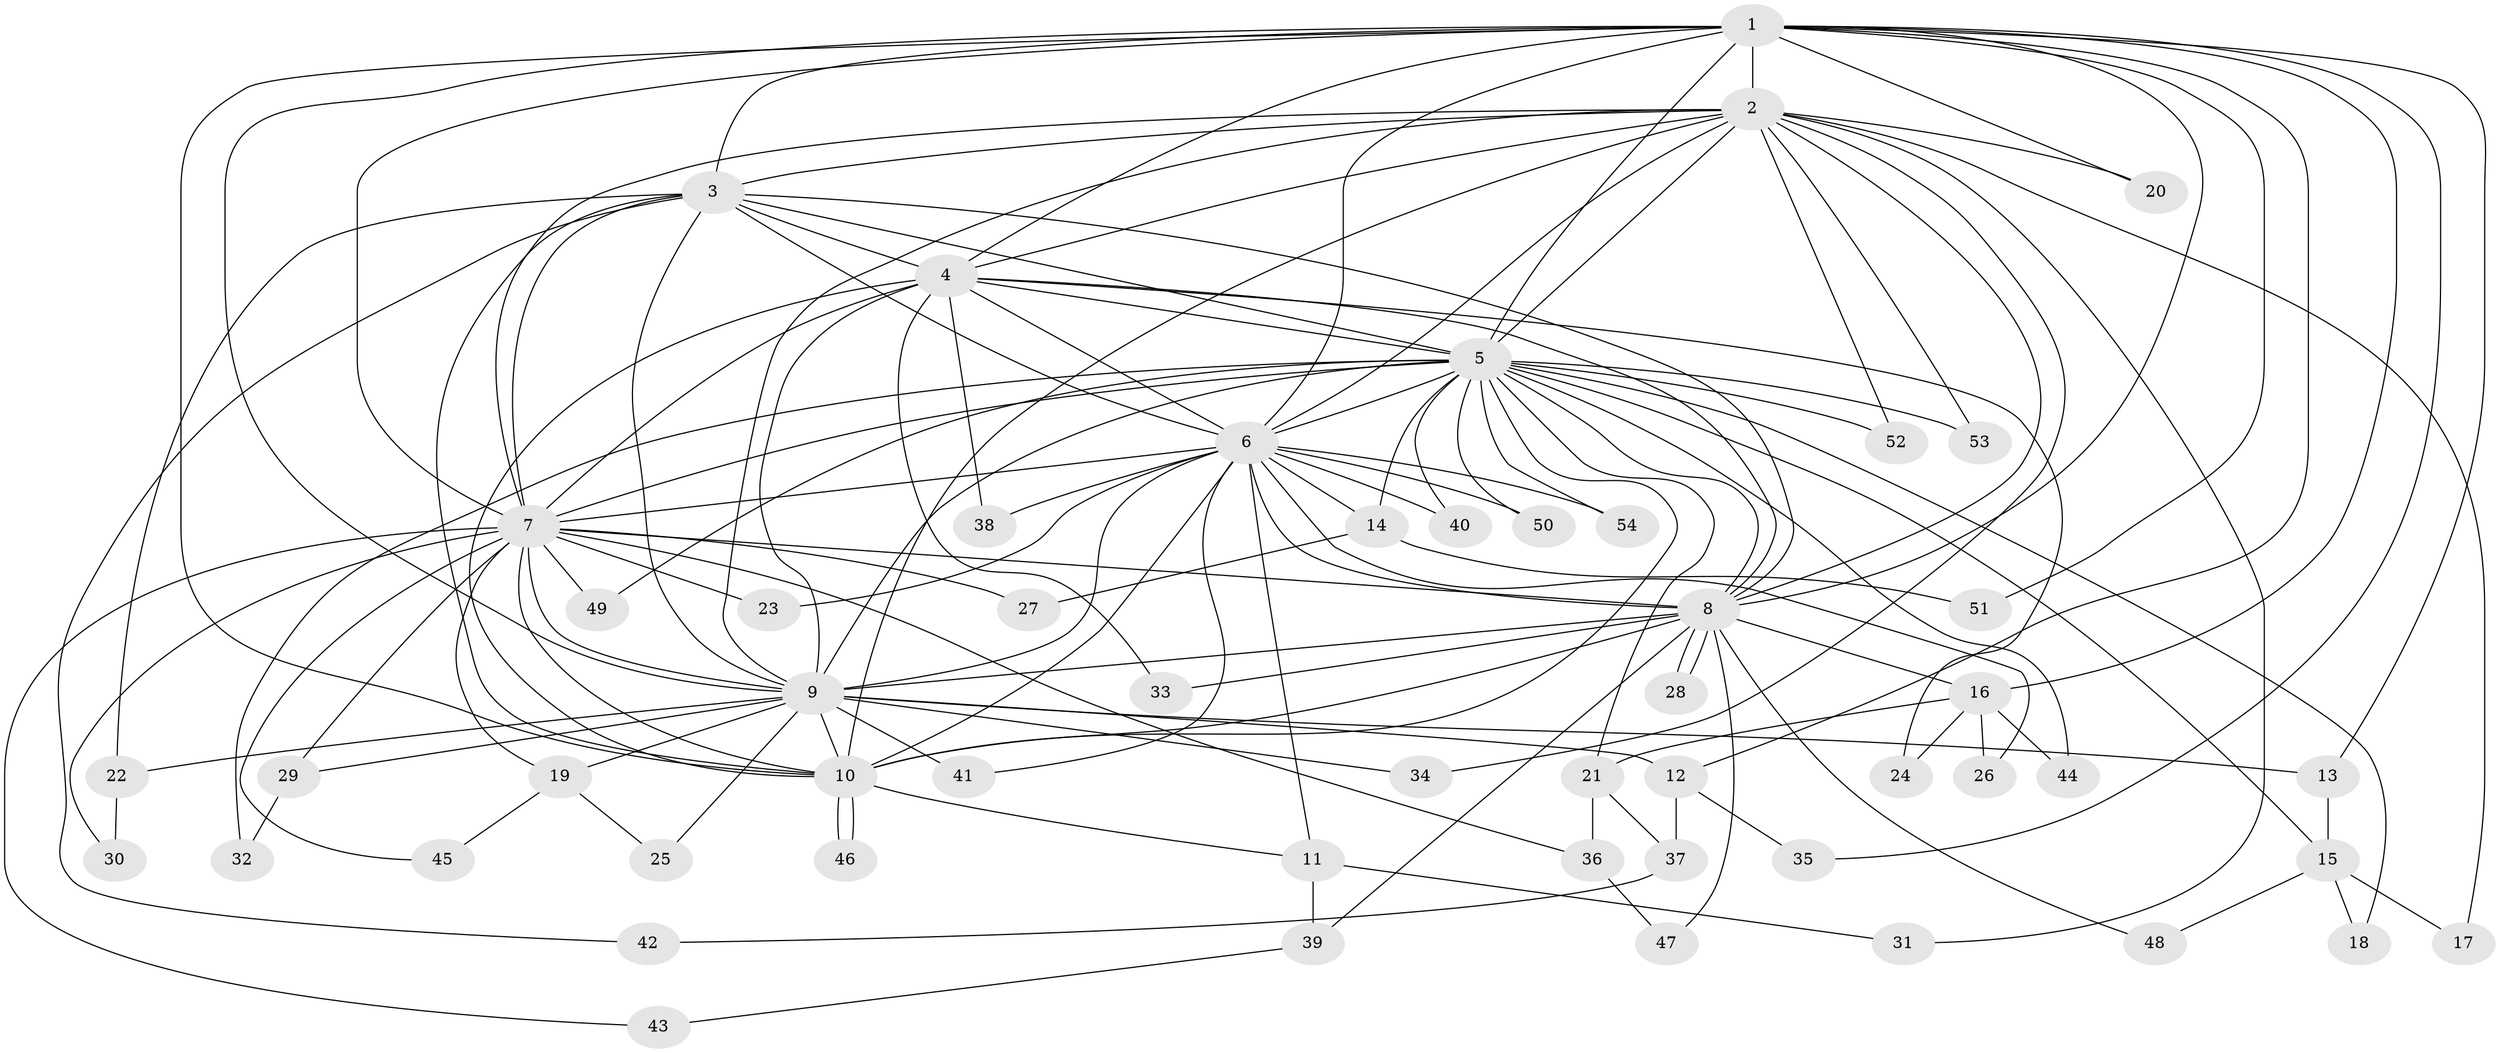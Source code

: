 // coarse degree distribution, {11: 0.058823529411764705, 15: 0.029411764705882353, 14: 0.058823529411764705, 7: 0.058823529411764705, 12: 0.029411764705882353, 3: 0.14705882352941177, 5: 0.029411764705882353, 6: 0.029411764705882353, 2: 0.4411764705882353, 4: 0.029411764705882353, 1: 0.08823529411764706}
// Generated by graph-tools (version 1.1) at 2025/49/03/04/25 22:49:36]
// undirected, 54 vertices, 133 edges
graph export_dot {
  node [color=gray90,style=filled];
  1;
  2;
  3;
  4;
  5;
  6;
  7;
  8;
  9;
  10;
  11;
  12;
  13;
  14;
  15;
  16;
  17;
  18;
  19;
  20;
  21;
  22;
  23;
  24;
  25;
  26;
  27;
  28;
  29;
  30;
  31;
  32;
  33;
  34;
  35;
  36;
  37;
  38;
  39;
  40;
  41;
  42;
  43;
  44;
  45;
  46;
  47;
  48;
  49;
  50;
  51;
  52;
  53;
  54;
  1 -- 2;
  1 -- 3;
  1 -- 4;
  1 -- 5;
  1 -- 6;
  1 -- 7;
  1 -- 8;
  1 -- 9;
  1 -- 10;
  1 -- 12;
  1 -- 13;
  1 -- 16;
  1 -- 20;
  1 -- 35;
  1 -- 51;
  2 -- 3;
  2 -- 4;
  2 -- 5;
  2 -- 6;
  2 -- 7;
  2 -- 8;
  2 -- 9;
  2 -- 10;
  2 -- 17;
  2 -- 20;
  2 -- 31;
  2 -- 34;
  2 -- 52;
  2 -- 53;
  3 -- 4;
  3 -- 5;
  3 -- 6;
  3 -- 7;
  3 -- 8;
  3 -- 9;
  3 -- 10;
  3 -- 22;
  3 -- 42;
  4 -- 5;
  4 -- 6;
  4 -- 7;
  4 -- 8;
  4 -- 9;
  4 -- 10;
  4 -- 24;
  4 -- 33;
  4 -- 38;
  5 -- 6;
  5 -- 7;
  5 -- 8;
  5 -- 9;
  5 -- 10;
  5 -- 14;
  5 -- 15;
  5 -- 18;
  5 -- 21;
  5 -- 32;
  5 -- 40;
  5 -- 44;
  5 -- 49;
  5 -- 50;
  5 -- 52;
  5 -- 53;
  5 -- 54;
  6 -- 7;
  6 -- 8;
  6 -- 9;
  6 -- 10;
  6 -- 11;
  6 -- 14;
  6 -- 23;
  6 -- 26;
  6 -- 38;
  6 -- 40;
  6 -- 41;
  6 -- 50;
  6 -- 54;
  7 -- 8;
  7 -- 9;
  7 -- 10;
  7 -- 19;
  7 -- 23;
  7 -- 27;
  7 -- 29;
  7 -- 30;
  7 -- 36;
  7 -- 43;
  7 -- 45;
  7 -- 49;
  8 -- 9;
  8 -- 10;
  8 -- 16;
  8 -- 28;
  8 -- 28;
  8 -- 33;
  8 -- 39;
  8 -- 47;
  8 -- 48;
  9 -- 10;
  9 -- 12;
  9 -- 13;
  9 -- 19;
  9 -- 22;
  9 -- 25;
  9 -- 29;
  9 -- 34;
  9 -- 41;
  10 -- 11;
  10 -- 46;
  10 -- 46;
  11 -- 31;
  11 -- 39;
  12 -- 35;
  12 -- 37;
  13 -- 15;
  14 -- 27;
  14 -- 51;
  15 -- 17;
  15 -- 18;
  15 -- 48;
  16 -- 21;
  16 -- 24;
  16 -- 26;
  16 -- 44;
  19 -- 25;
  19 -- 45;
  21 -- 36;
  21 -- 37;
  22 -- 30;
  29 -- 32;
  36 -- 47;
  37 -- 42;
  39 -- 43;
}
